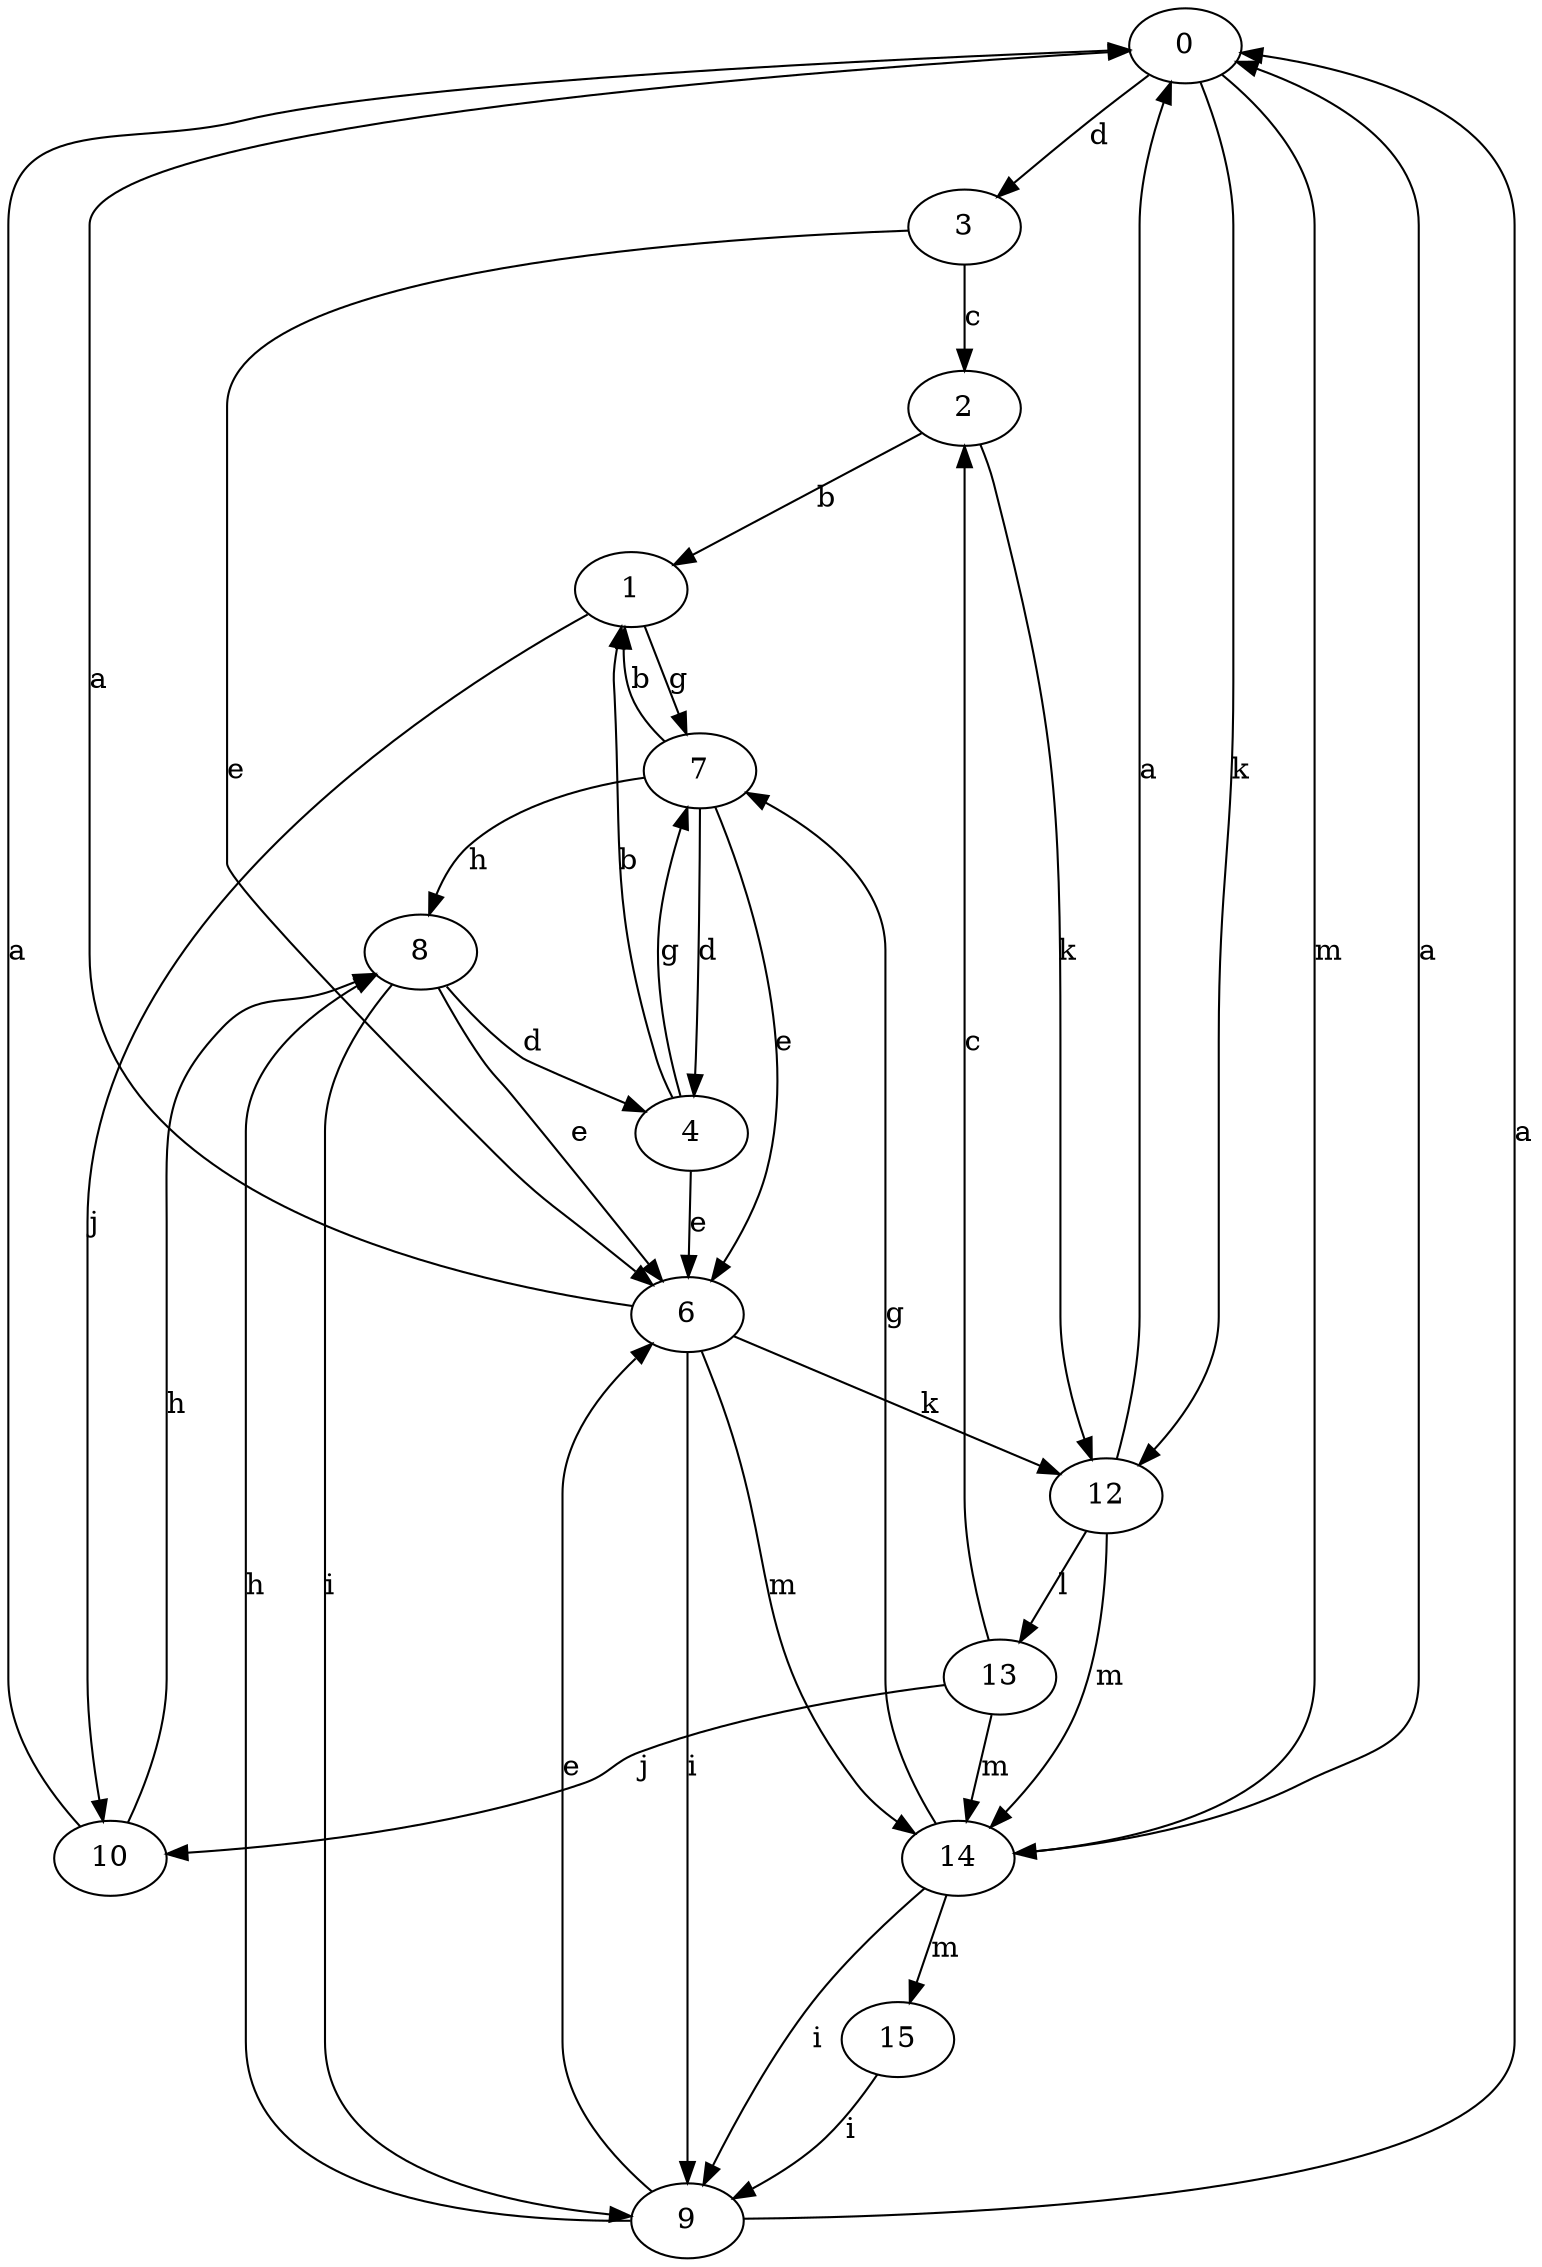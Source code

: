 strict digraph  {
0;
1;
2;
3;
4;
6;
7;
8;
9;
10;
12;
13;
14;
15;
0 -> 3  [label=d];
0 -> 12  [label=k];
0 -> 14  [label=m];
1 -> 7  [label=g];
1 -> 10  [label=j];
2 -> 1  [label=b];
2 -> 12  [label=k];
3 -> 2  [label=c];
3 -> 6  [label=e];
4 -> 1  [label=b];
4 -> 6  [label=e];
4 -> 7  [label=g];
6 -> 0  [label=a];
6 -> 9  [label=i];
6 -> 12  [label=k];
6 -> 14  [label=m];
7 -> 1  [label=b];
7 -> 4  [label=d];
7 -> 6  [label=e];
7 -> 8  [label=h];
8 -> 4  [label=d];
8 -> 6  [label=e];
8 -> 9  [label=i];
9 -> 0  [label=a];
9 -> 6  [label=e];
9 -> 8  [label=h];
10 -> 0  [label=a];
10 -> 8  [label=h];
12 -> 0  [label=a];
12 -> 13  [label=l];
12 -> 14  [label=m];
13 -> 2  [label=c];
13 -> 10  [label=j];
13 -> 14  [label=m];
14 -> 0  [label=a];
14 -> 7  [label=g];
14 -> 9  [label=i];
14 -> 15  [label=m];
15 -> 9  [label=i];
}

